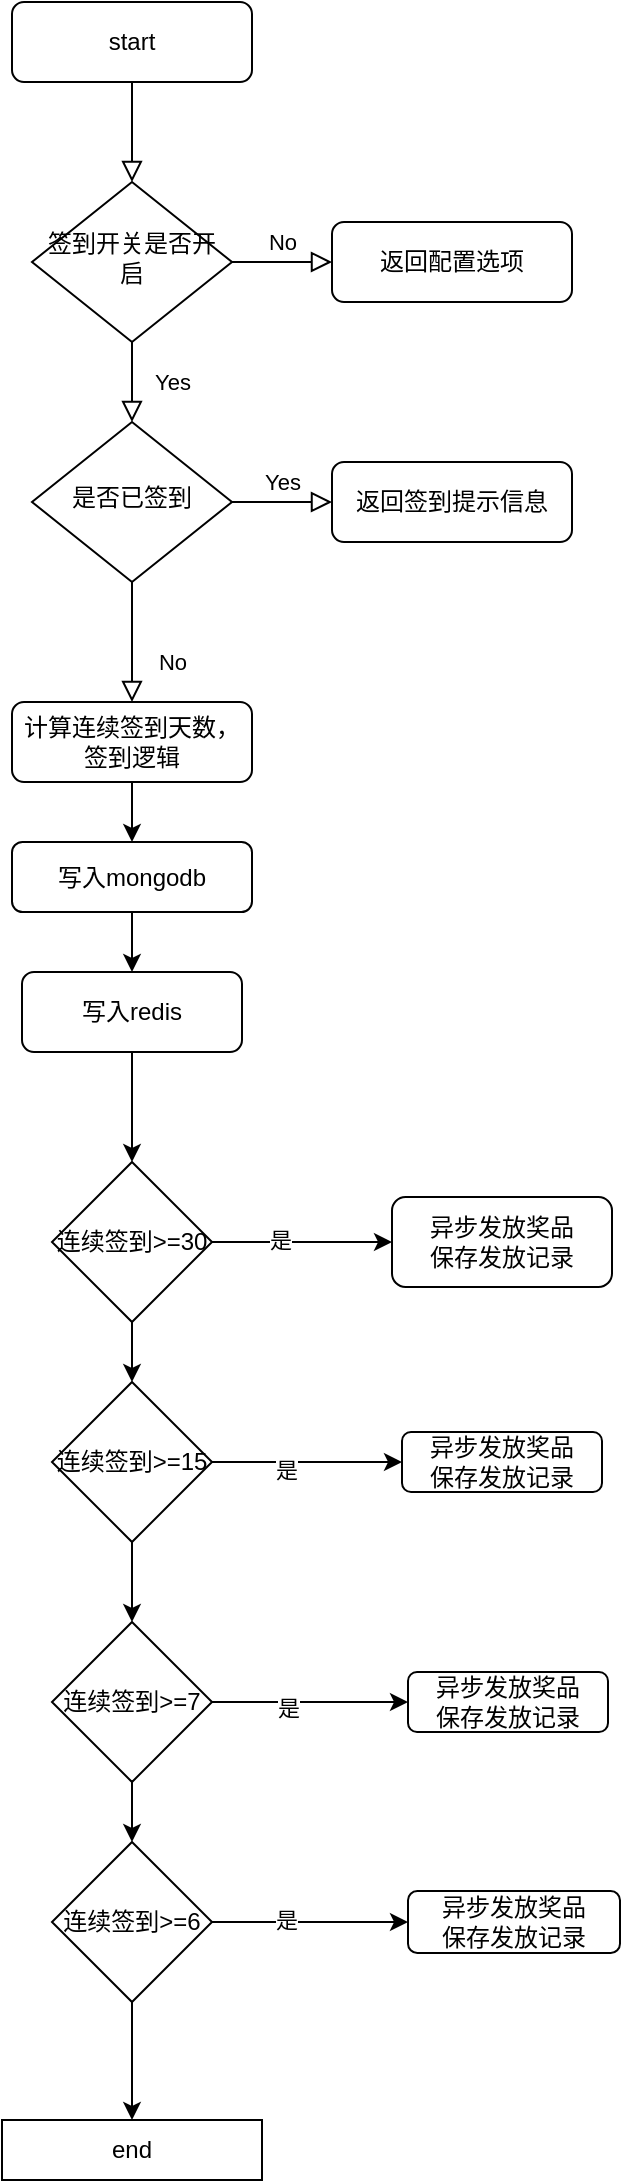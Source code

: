 <mxfile version="13.8.3" type="github">
  <diagram id="C5RBs43oDa-KdzZeNtuy" name="Page-1">
    <mxGraphModel dx="946" dy="623" grid="1" gridSize="10" guides="1" tooltips="1" connect="1" arrows="1" fold="1" page="1" pageScale="1" pageWidth="827" pageHeight="1169" math="0" shadow="0">
      <root>
        <mxCell id="WIyWlLk6GJQsqaUBKTNV-0" />
        <mxCell id="WIyWlLk6GJQsqaUBKTNV-1" parent="WIyWlLk6GJQsqaUBKTNV-0" />
        <mxCell id="WIyWlLk6GJQsqaUBKTNV-2" value="" style="rounded=0;html=1;jettySize=auto;orthogonalLoop=1;fontSize=11;endArrow=block;endFill=0;endSize=8;strokeWidth=1;shadow=0;labelBackgroundColor=none;edgeStyle=orthogonalEdgeStyle;fontFamily=Helvetica;" parent="WIyWlLk6GJQsqaUBKTNV-1" source="WIyWlLk6GJQsqaUBKTNV-3" target="WIyWlLk6GJQsqaUBKTNV-6" edge="1">
          <mxGeometry relative="1" as="geometry" />
        </mxCell>
        <mxCell id="WIyWlLk6GJQsqaUBKTNV-3" value="start&lt;br&gt;" style="rounded=1;whiteSpace=wrap;html=1;fontSize=12;glass=0;strokeWidth=1;shadow=0;fontFamily=Helvetica;" parent="WIyWlLk6GJQsqaUBKTNV-1" vertex="1">
          <mxGeometry x="160" y="20" width="120" height="40" as="geometry" />
        </mxCell>
        <mxCell id="WIyWlLk6GJQsqaUBKTNV-4" value="Yes" style="rounded=0;html=1;jettySize=auto;orthogonalLoop=1;fontSize=11;endArrow=block;endFill=0;endSize=8;strokeWidth=1;shadow=0;labelBackgroundColor=none;edgeStyle=orthogonalEdgeStyle;fontFamily=Helvetica;" parent="WIyWlLk6GJQsqaUBKTNV-1" source="WIyWlLk6GJQsqaUBKTNV-6" target="WIyWlLk6GJQsqaUBKTNV-10" edge="1">
          <mxGeometry y="20" relative="1" as="geometry">
            <mxPoint as="offset" />
          </mxGeometry>
        </mxCell>
        <mxCell id="WIyWlLk6GJQsqaUBKTNV-5" value="No" style="edgeStyle=orthogonalEdgeStyle;rounded=0;html=1;jettySize=auto;orthogonalLoop=1;fontSize=11;endArrow=block;endFill=0;endSize=8;strokeWidth=1;shadow=0;labelBackgroundColor=none;fontFamily=Helvetica;" parent="WIyWlLk6GJQsqaUBKTNV-1" source="WIyWlLk6GJQsqaUBKTNV-6" target="WIyWlLk6GJQsqaUBKTNV-7" edge="1">
          <mxGeometry y="10" relative="1" as="geometry">
            <mxPoint as="offset" />
          </mxGeometry>
        </mxCell>
        <mxCell id="WIyWlLk6GJQsqaUBKTNV-6" value="签到开关是否开启" style="rhombus;whiteSpace=wrap;html=1;shadow=0;fontFamily=Helvetica;fontSize=12;align=center;strokeWidth=1;spacing=6;spacingTop=-4;" parent="WIyWlLk6GJQsqaUBKTNV-1" vertex="1">
          <mxGeometry x="170" y="110" width="100" height="80" as="geometry" />
        </mxCell>
        <mxCell id="WIyWlLk6GJQsqaUBKTNV-7" value="返回配置选项" style="rounded=1;whiteSpace=wrap;html=1;fontSize=12;glass=0;strokeWidth=1;shadow=0;fontFamily=Helvetica;" parent="WIyWlLk6GJQsqaUBKTNV-1" vertex="1">
          <mxGeometry x="320" y="130" width="120" height="40" as="geometry" />
        </mxCell>
        <mxCell id="WIyWlLk6GJQsqaUBKTNV-8" value="No" style="rounded=0;html=1;jettySize=auto;orthogonalLoop=1;fontSize=11;endArrow=block;endFill=0;endSize=8;strokeWidth=1;shadow=0;labelBackgroundColor=none;edgeStyle=orthogonalEdgeStyle;fontFamily=Helvetica;" parent="WIyWlLk6GJQsqaUBKTNV-1" source="WIyWlLk6GJQsqaUBKTNV-10" target="WIyWlLk6GJQsqaUBKTNV-11" edge="1">
          <mxGeometry x="0.333" y="20" relative="1" as="geometry">
            <mxPoint as="offset" />
          </mxGeometry>
        </mxCell>
        <mxCell id="WIyWlLk6GJQsqaUBKTNV-9" value="Yes" style="edgeStyle=orthogonalEdgeStyle;rounded=0;html=1;jettySize=auto;orthogonalLoop=1;fontSize=11;endArrow=block;endFill=0;endSize=8;strokeWidth=1;shadow=0;labelBackgroundColor=none;fontFamily=Helvetica;" parent="WIyWlLk6GJQsqaUBKTNV-1" source="WIyWlLk6GJQsqaUBKTNV-10" target="WIyWlLk6GJQsqaUBKTNV-12" edge="1">
          <mxGeometry y="10" relative="1" as="geometry">
            <mxPoint as="offset" />
          </mxGeometry>
        </mxCell>
        <mxCell id="WIyWlLk6GJQsqaUBKTNV-10" value="是否已签到" style="rhombus;whiteSpace=wrap;html=1;shadow=0;fontFamily=Helvetica;fontSize=12;align=center;strokeWidth=1;spacing=6;spacingTop=-4;" parent="WIyWlLk6GJQsqaUBKTNV-1" vertex="1">
          <mxGeometry x="170" y="230" width="100" height="80" as="geometry" />
        </mxCell>
        <mxCell id="fIsxS516P9skwM9xrn3t-10" value="" style="edgeStyle=orthogonalEdgeStyle;rounded=0;orthogonalLoop=1;jettySize=auto;html=1;fontFamily=Helvetica;" parent="WIyWlLk6GJQsqaUBKTNV-1" source="WIyWlLk6GJQsqaUBKTNV-11" target="fIsxS516P9skwM9xrn3t-9" edge="1">
          <mxGeometry relative="1" as="geometry" />
        </mxCell>
        <mxCell id="WIyWlLk6GJQsqaUBKTNV-11" value="计算连续签到天数，签到逻辑" style="rounded=1;whiteSpace=wrap;html=1;fontSize=12;glass=0;strokeWidth=1;shadow=0;fontFamily=Helvetica;" parent="WIyWlLk6GJQsqaUBKTNV-1" vertex="1">
          <mxGeometry x="160" y="370" width="120" height="40" as="geometry" />
        </mxCell>
        <mxCell id="WIyWlLk6GJQsqaUBKTNV-12" value="返回签到提示信息" style="rounded=1;whiteSpace=wrap;html=1;fontSize=12;glass=0;strokeWidth=1;shadow=0;fontFamily=Helvetica;" parent="WIyWlLk6GJQsqaUBKTNV-1" vertex="1">
          <mxGeometry x="320" y="250" width="120" height="40" as="geometry" />
        </mxCell>
        <mxCell id="fIsxS516P9skwM9xrn3t-4" value="" style="edgeStyle=orthogonalEdgeStyle;rounded=0;orthogonalLoop=1;jettySize=auto;html=1;fontFamily=Helvetica;" parent="WIyWlLk6GJQsqaUBKTNV-1" source="fIsxS516P9skwM9xrn3t-0" target="fIsxS516P9skwM9xrn3t-3" edge="1">
          <mxGeometry relative="1" as="geometry" />
        </mxCell>
        <mxCell id="fIsxS516P9skwM9xrn3t-22" value="是" style="edgeLabel;html=1;align=center;verticalAlign=middle;resizable=0;points=[];fontFamily=Helvetica;" parent="fIsxS516P9skwM9xrn3t-4" vertex="1" connectable="0">
          <mxGeometry x="-0.247" y="1" relative="1" as="geometry">
            <mxPoint as="offset" />
          </mxGeometry>
        </mxCell>
        <mxCell id="fIsxS516P9skwM9xrn3t-6" value="" style="edgeStyle=orthogonalEdgeStyle;rounded=0;orthogonalLoop=1;jettySize=auto;html=1;fontFamily=Helvetica;" parent="WIyWlLk6GJQsqaUBKTNV-1" source="fIsxS516P9skwM9xrn3t-0" target="fIsxS516P9skwM9xrn3t-5" edge="1">
          <mxGeometry relative="1" as="geometry" />
        </mxCell>
        <mxCell id="fIsxS516P9skwM9xrn3t-0" value="连续签到&amp;gt;=30" style="rhombus;whiteSpace=wrap;html=1;fontFamily=Helvetica;" parent="WIyWlLk6GJQsqaUBKTNV-1" vertex="1">
          <mxGeometry x="180" y="600" width="80" height="80" as="geometry" />
        </mxCell>
        <mxCell id="fIsxS516P9skwM9xrn3t-3" value="异步发放奖品&lt;br&gt;保存发放记录" style="rounded=1;whiteSpace=wrap;html=1;fontFamily=Helvetica;" parent="WIyWlLk6GJQsqaUBKTNV-1" vertex="1">
          <mxGeometry x="350" y="617.5" width="110" height="45" as="geometry" />
        </mxCell>
        <mxCell id="fIsxS516P9skwM9xrn3t-14" value="" style="edgeStyle=orthogonalEdgeStyle;rounded=0;orthogonalLoop=1;jettySize=auto;html=1;fontFamily=Helvetica;" parent="WIyWlLk6GJQsqaUBKTNV-1" source="fIsxS516P9skwM9xrn3t-5" target="fIsxS516P9skwM9xrn3t-7" edge="1">
          <mxGeometry relative="1" as="geometry" />
        </mxCell>
        <mxCell id="fIsxS516P9skwM9xrn3t-21" value="是" style="edgeLabel;html=1;align=center;verticalAlign=middle;resizable=0;points=[];fontFamily=Helvetica;" parent="fIsxS516P9skwM9xrn3t-14" vertex="1" connectable="0">
          <mxGeometry x="-0.222" y="-4" relative="1" as="geometry">
            <mxPoint as="offset" />
          </mxGeometry>
        </mxCell>
        <mxCell id="fIsxS516P9skwM9xrn3t-18" value="" style="edgeStyle=orthogonalEdgeStyle;rounded=0;orthogonalLoop=1;jettySize=auto;html=1;fontFamily=Helvetica;" parent="WIyWlLk6GJQsqaUBKTNV-1" source="fIsxS516P9skwM9xrn3t-5" target="fIsxS516P9skwM9xrn3t-17" edge="1">
          <mxGeometry relative="1" as="geometry" />
        </mxCell>
        <mxCell id="fIsxS516P9skwM9xrn3t-5" value="连续签到&amp;gt;=15" style="rhombus;whiteSpace=wrap;html=1;fontFamily=Helvetica;" parent="WIyWlLk6GJQsqaUBKTNV-1" vertex="1">
          <mxGeometry x="180" y="710" width="80" height="80" as="geometry" />
        </mxCell>
        <mxCell id="fIsxS516P9skwM9xrn3t-7" value="异步发放奖品&lt;br&gt;保存发放记录" style="rounded=1;whiteSpace=wrap;html=1;fontFamily=Helvetica;" parent="WIyWlLk6GJQsqaUBKTNV-1" vertex="1">
          <mxGeometry x="355" y="735" width="100" height="30" as="geometry" />
        </mxCell>
        <mxCell id="fIsxS516P9skwM9xrn3t-13" value="" style="edgeStyle=orthogonalEdgeStyle;rounded=0;orthogonalLoop=1;jettySize=auto;html=1;fontFamily=Helvetica;" parent="WIyWlLk6GJQsqaUBKTNV-1" source="fIsxS516P9skwM9xrn3t-8" target="fIsxS516P9skwM9xrn3t-0" edge="1">
          <mxGeometry relative="1" as="geometry" />
        </mxCell>
        <mxCell id="fIsxS516P9skwM9xrn3t-8" value="写入redis" style="rounded=1;whiteSpace=wrap;html=1;fontFamily=Helvetica;" parent="WIyWlLk6GJQsqaUBKTNV-1" vertex="1">
          <mxGeometry x="165" y="505" width="110" height="40" as="geometry" />
        </mxCell>
        <mxCell id="fIsxS516P9skwM9xrn3t-12" value="" style="edgeStyle=orthogonalEdgeStyle;rounded=0;orthogonalLoop=1;jettySize=auto;html=1;fontFamily=Helvetica;" parent="WIyWlLk6GJQsqaUBKTNV-1" source="fIsxS516P9skwM9xrn3t-9" target="fIsxS516P9skwM9xrn3t-8" edge="1">
          <mxGeometry relative="1" as="geometry" />
        </mxCell>
        <mxCell id="fIsxS516P9skwM9xrn3t-9" value="写入mongodb" style="rounded=1;whiteSpace=wrap;html=1;fontFamily=Helvetica;" parent="WIyWlLk6GJQsqaUBKTNV-1" vertex="1">
          <mxGeometry x="160" y="440" width="120" height="35" as="geometry" />
        </mxCell>
        <mxCell id="fIsxS516P9skwM9xrn3t-20" value="" style="edgeStyle=orthogonalEdgeStyle;rounded=0;orthogonalLoop=1;jettySize=auto;html=1;fontFamily=Helvetica;" parent="WIyWlLk6GJQsqaUBKTNV-1" source="fIsxS516P9skwM9xrn3t-17" target="fIsxS516P9skwM9xrn3t-19" edge="1">
          <mxGeometry relative="1" as="geometry" />
        </mxCell>
        <mxCell id="fIsxS516P9skwM9xrn3t-23" value="是" style="edgeLabel;html=1;align=center;verticalAlign=middle;resizable=0;points=[];fontFamily=Helvetica;" parent="fIsxS516P9skwM9xrn3t-20" vertex="1" connectable="0">
          <mxGeometry x="-0.221" y="-3" relative="1" as="geometry">
            <mxPoint as="offset" />
          </mxGeometry>
        </mxCell>
        <mxCell id="fIsxS516P9skwM9xrn3t-340" value="" style="edgeStyle=orthogonalEdgeStyle;rounded=0;orthogonalLoop=1;jettySize=auto;html=1;fontFamily=Helvetica;" parent="WIyWlLk6GJQsqaUBKTNV-1" source="fIsxS516P9skwM9xrn3t-17" target="fIsxS516P9skwM9xrn3t-31" edge="1">
          <mxGeometry relative="1" as="geometry" />
        </mxCell>
        <mxCell id="fIsxS516P9skwM9xrn3t-17" value="连续签到&amp;gt;=7" style="rhombus;whiteSpace=wrap;html=1;fontFamily=Helvetica;" parent="WIyWlLk6GJQsqaUBKTNV-1" vertex="1">
          <mxGeometry x="180" y="830" width="80" height="80" as="geometry" />
        </mxCell>
        <mxCell id="fIsxS516P9skwM9xrn3t-19" value="异步发放奖品&lt;br&gt;保存发放记录" style="rounded=1;whiteSpace=wrap;html=1;fontFamily=Helvetica;" parent="WIyWlLk6GJQsqaUBKTNV-1" vertex="1">
          <mxGeometry x="358" y="855" width="100" height="30" as="geometry" />
        </mxCell>
        <mxCell id="fIsxS516P9skwM9xrn3t-342" value="" style="edgeStyle=orthogonalEdgeStyle;rounded=0;orthogonalLoop=1;jettySize=auto;html=1;fontFamily=Helvetica;" parent="WIyWlLk6GJQsqaUBKTNV-1" source="fIsxS516P9skwM9xrn3t-31" target="fIsxS516P9skwM9xrn3t-341" edge="1">
          <mxGeometry relative="1" as="geometry" />
        </mxCell>
        <mxCell id="fIsxS516P9skwM9xrn3t-345" value="是" style="edgeLabel;html=1;align=center;verticalAlign=middle;resizable=0;points=[];fontFamily=Helvetica;" parent="fIsxS516P9skwM9xrn3t-342" vertex="1" connectable="0">
          <mxGeometry x="-0.245" y="1" relative="1" as="geometry">
            <mxPoint as="offset" />
          </mxGeometry>
        </mxCell>
        <mxCell id="fIsxS516P9skwM9xrn3t-344" value="" style="edgeStyle=orthogonalEdgeStyle;rounded=0;orthogonalLoop=1;jettySize=auto;html=1;fontFamily=Helvetica;" parent="WIyWlLk6GJQsqaUBKTNV-1" source="fIsxS516P9skwM9xrn3t-31" target="fIsxS516P9skwM9xrn3t-343" edge="1">
          <mxGeometry relative="1" as="geometry" />
        </mxCell>
        <mxCell id="fIsxS516P9skwM9xrn3t-31" value="连续签到&amp;gt;=6" style="rhombus;whiteSpace=wrap;html=1;fontFamily=Helvetica;" parent="WIyWlLk6GJQsqaUBKTNV-1" vertex="1">
          <mxGeometry x="180" y="940" width="80" height="80" as="geometry" />
        </mxCell>
        <mxCell id="fIsxS516P9skwM9xrn3t-341" value="异步发放奖品&lt;br&gt;保存发放记录" style="rounded=1;whiteSpace=wrap;html=1;fontFamily=Helvetica;" parent="WIyWlLk6GJQsqaUBKTNV-1" vertex="1">
          <mxGeometry x="358" y="964.5" width="106" height="31" as="geometry" />
        </mxCell>
        <mxCell id="fIsxS516P9skwM9xrn3t-343" value="end" style="whiteSpace=wrap;html=1;" parent="WIyWlLk6GJQsqaUBKTNV-1" vertex="1">
          <mxGeometry x="155" y="1079" width="130" height="30" as="geometry" />
        </mxCell>
      </root>
    </mxGraphModel>
  </diagram>
</mxfile>
